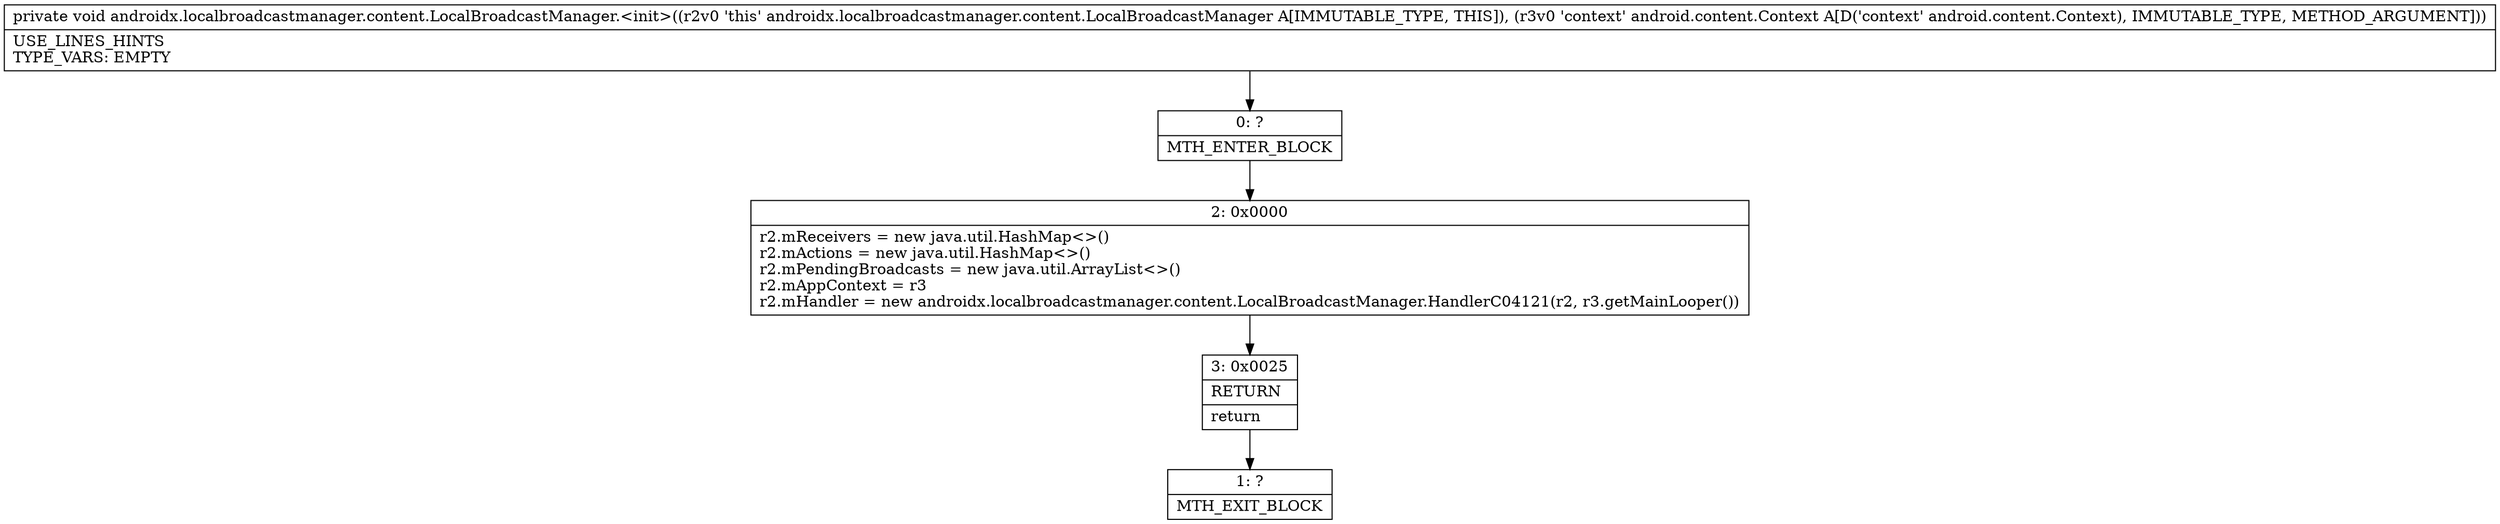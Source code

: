 digraph "CFG forandroidx.localbroadcastmanager.content.LocalBroadcastManager.\<init\>(Landroid\/content\/Context;)V" {
Node_0 [shape=record,label="{0\:\ ?|MTH_ENTER_BLOCK\l}"];
Node_2 [shape=record,label="{2\:\ 0x0000|r2.mReceivers = new java.util.HashMap\<\>()\lr2.mActions = new java.util.HashMap\<\>()\lr2.mPendingBroadcasts = new java.util.ArrayList\<\>()\lr2.mAppContext = r3\lr2.mHandler = new androidx.localbroadcastmanager.content.LocalBroadcastManager.HandlerC04121(r2, r3.getMainLooper())\l}"];
Node_3 [shape=record,label="{3\:\ 0x0025|RETURN\l|return\l}"];
Node_1 [shape=record,label="{1\:\ ?|MTH_EXIT_BLOCK\l}"];
MethodNode[shape=record,label="{private void androidx.localbroadcastmanager.content.LocalBroadcastManager.\<init\>((r2v0 'this' androidx.localbroadcastmanager.content.LocalBroadcastManager A[IMMUTABLE_TYPE, THIS]), (r3v0 'context' android.content.Context A[D('context' android.content.Context), IMMUTABLE_TYPE, METHOD_ARGUMENT]))  | USE_LINES_HINTS\lTYPE_VARS: EMPTY\l}"];
MethodNode -> Node_0;Node_0 -> Node_2;
Node_2 -> Node_3;
Node_3 -> Node_1;
}

